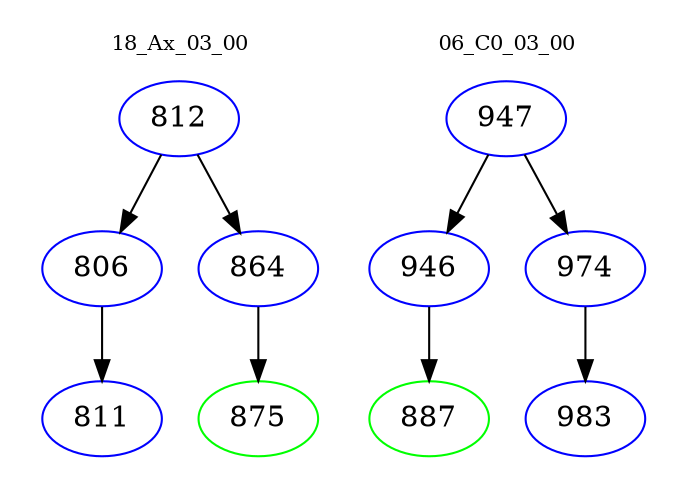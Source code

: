 digraph{
subgraph cluster_0 {
color = white
label = "18_Ax_03_00";
fontsize=10;
T0_812 [label="812", color="blue"]
T0_812 -> T0_806 [color="black"]
T0_806 [label="806", color="blue"]
T0_806 -> T0_811 [color="black"]
T0_811 [label="811", color="blue"]
T0_812 -> T0_864 [color="black"]
T0_864 [label="864", color="blue"]
T0_864 -> T0_875 [color="black"]
T0_875 [label="875", color="green"]
}
subgraph cluster_1 {
color = white
label = "06_C0_03_00";
fontsize=10;
T1_947 [label="947", color="blue"]
T1_947 -> T1_946 [color="black"]
T1_946 [label="946", color="blue"]
T1_946 -> T1_887 [color="black"]
T1_887 [label="887", color="green"]
T1_947 -> T1_974 [color="black"]
T1_974 [label="974", color="blue"]
T1_974 -> T1_983 [color="black"]
T1_983 [label="983", color="blue"]
}
}
